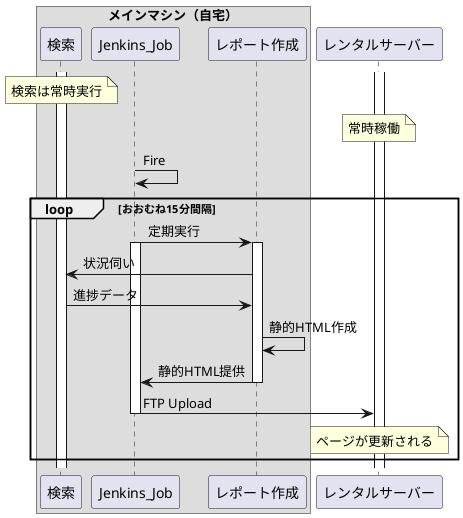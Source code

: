 @startuml システム全体シーケンス図

box メインマシン（自宅）
participant 検索
participant Jenkins_Job
participant レポート作成
end box
participant レンタルサーバー


activate 検索
note over 検索: 検索は常時実行
activate レンタルサーバー
note over レンタルサーバー: 常時稼働

Jenkins_Job -> Jenkins_Job : Fire
loop おおむね15分間隔

Jenkins_Job -> レポート作成 : 定期実行

activate Jenkins_Job
activate レポート作成
レポート作成 -> 検索 : 状況伺い
検索 -> レポート作成 : 進捗データ
レポート作成 -> レポート作成 : 静的HTML作成
レポート作成 -> Jenkins_Job : 静的HTML提供

deactivate レポート作成

Jenkins_Job -> レンタルサーバー : FTP Upload
deactivate Jenkins_Job
note over レンタルサーバー: ページが更新される

end

@enduml
